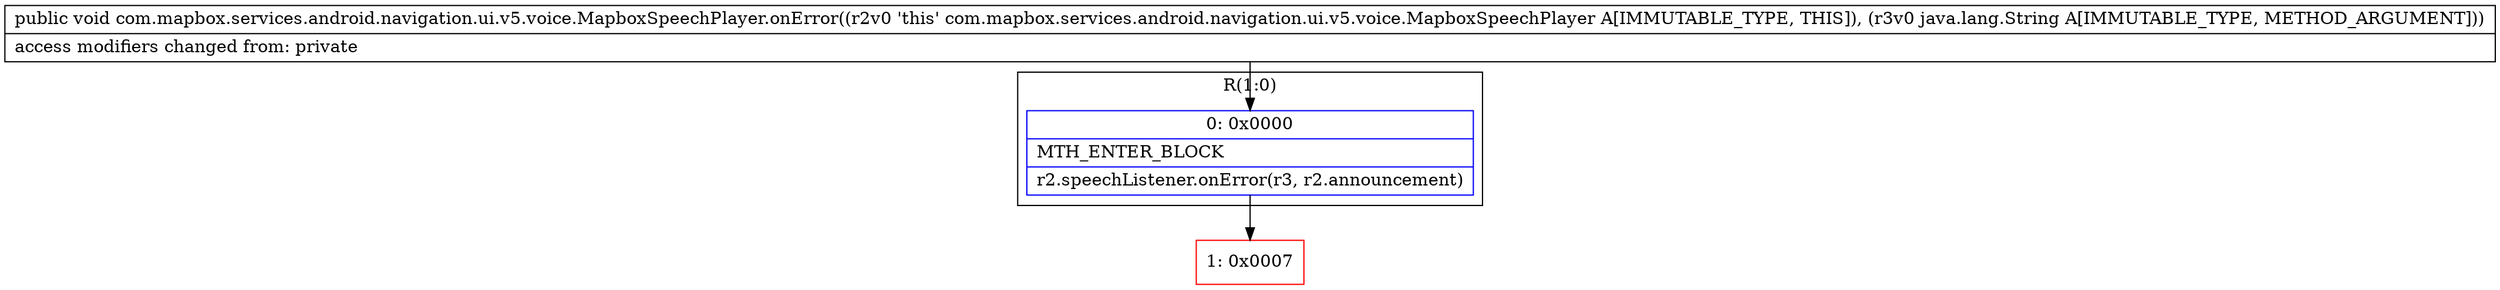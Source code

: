digraph "CFG forcom.mapbox.services.android.navigation.ui.v5.voice.MapboxSpeechPlayer.onError(Ljava\/lang\/String;)V" {
subgraph cluster_Region_1801868367 {
label = "R(1:0)";
node [shape=record,color=blue];
Node_0 [shape=record,label="{0\:\ 0x0000|MTH_ENTER_BLOCK\l|r2.speechListener.onError(r3, r2.announcement)\l}"];
}
Node_1 [shape=record,color=red,label="{1\:\ 0x0007}"];
MethodNode[shape=record,label="{public void com.mapbox.services.android.navigation.ui.v5.voice.MapboxSpeechPlayer.onError((r2v0 'this' com.mapbox.services.android.navigation.ui.v5.voice.MapboxSpeechPlayer A[IMMUTABLE_TYPE, THIS]), (r3v0 java.lang.String A[IMMUTABLE_TYPE, METHOD_ARGUMENT]))  | access modifiers changed from: private\l}"];
MethodNode -> Node_0;
Node_0 -> Node_1;
}

